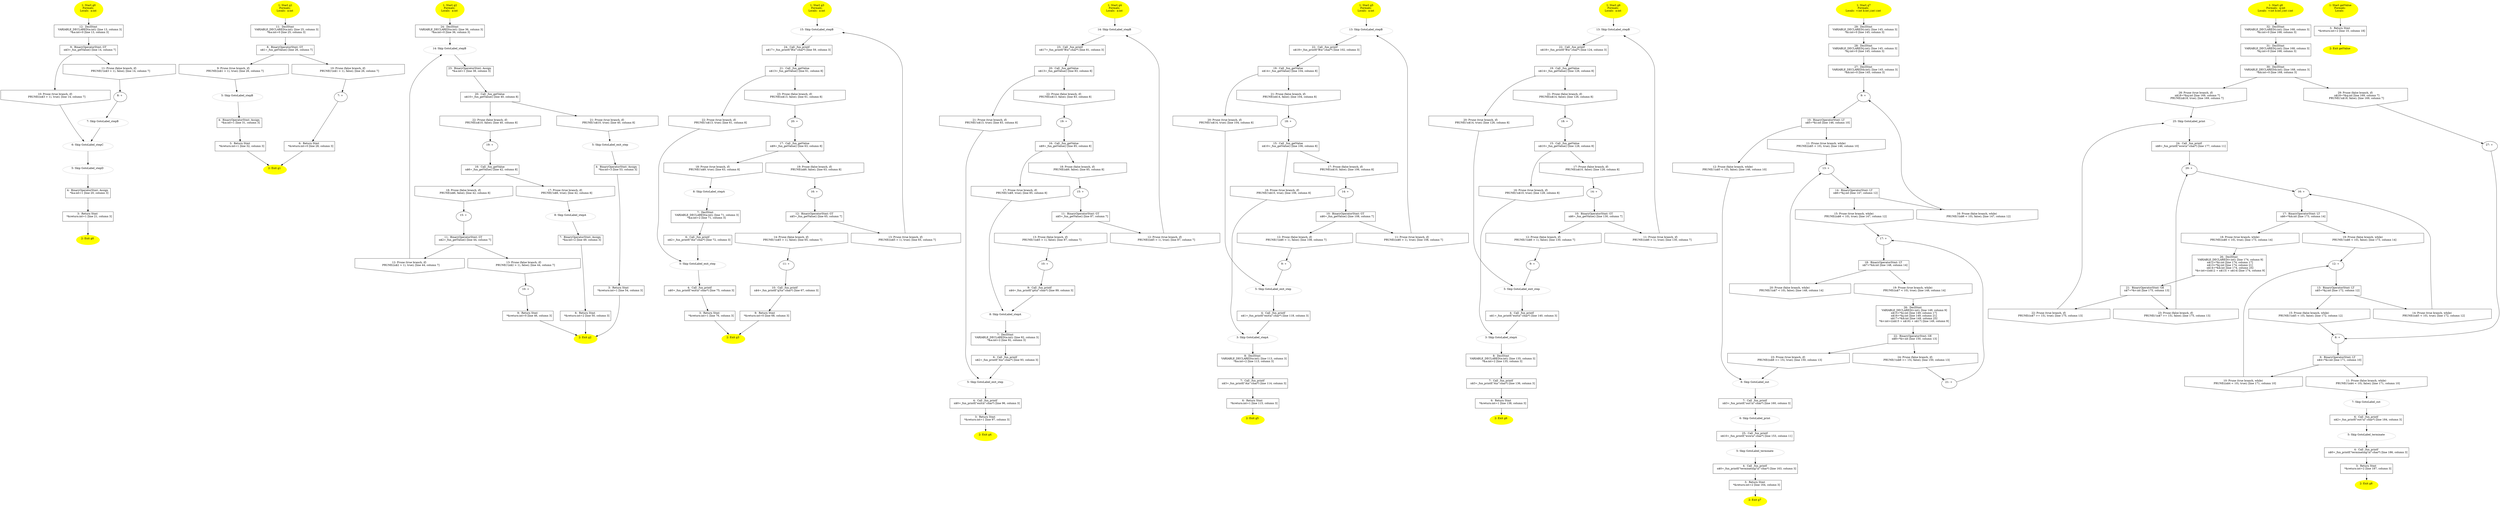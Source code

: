 /* @generated */
digraph cfg {
"g0.8ac829e3bb8338d7_1" [label="1: Start g0\nFormals: \nLocals:  a:int \n  " color=yellow style=filled]
	

	 "g0.8ac829e3bb8338d7_1" -> "g0.8ac829e3bb8338d7_12" ;
"g0.8ac829e3bb8338d7_2" [label="2: Exit g0 \n  " color=yellow style=filled]
	

"g0.8ac829e3bb8338d7_3" [label="3:  Return Stmt \n   *&return:int=1 [line 21, column 3]\n " shape="box"]
	

	 "g0.8ac829e3bb8338d7_3" -> "g0.8ac829e3bb8338d7_2" ;
"g0.8ac829e3bb8338d7_4" [label="4:  BinaryOperatorStmt: Assign \n   *&a:int=1 [line 20, column 3]\n " shape="box"]
	

	 "g0.8ac829e3bb8338d7_4" -> "g0.8ac829e3bb8338d7_3" ;
"g0.8ac829e3bb8338d7_5" [label="5: Skip GotoLabel_stepD \n  " color="gray"]
	

	 "g0.8ac829e3bb8338d7_5" -> "g0.8ac829e3bb8338d7_4" ;
"g0.8ac829e3bb8338d7_6" [label="6: Skip GotoLabel_stepC \n  " color="gray"]
	

	 "g0.8ac829e3bb8338d7_6" -> "g0.8ac829e3bb8338d7_5" ;
"g0.8ac829e3bb8338d7_7" [label="7: Skip GotoLabel_stepB \n  " color="gray"]
	

	 "g0.8ac829e3bb8338d7_7" -> "g0.8ac829e3bb8338d7_6" ;
"g0.8ac829e3bb8338d7_8" [label="8: + \n  " ]
	

	 "g0.8ac829e3bb8338d7_8" -> "g0.8ac829e3bb8338d7_7" ;
"g0.8ac829e3bb8338d7_9" [label="9:  BinaryOperatorStmt: GT \n   n$3=_fun_getValue() [line 14, column 7]\n " shape="box"]
	

	 "g0.8ac829e3bb8338d7_9" -> "g0.8ac829e3bb8338d7_10" ;
	 "g0.8ac829e3bb8338d7_9" -> "g0.8ac829e3bb8338d7_11" ;
"g0.8ac829e3bb8338d7_10" [label="10: Prune (true branch, if) \n   PRUNE((n$3 > 1), true); [line 14, column 7]\n " shape="invhouse"]
	

	 "g0.8ac829e3bb8338d7_10" -> "g0.8ac829e3bb8338d7_6" ;
"g0.8ac829e3bb8338d7_11" [label="11: Prune (false branch, if) \n   PRUNE(!(n$3 > 1), false); [line 14, column 7]\n " shape="invhouse"]
	

	 "g0.8ac829e3bb8338d7_11" -> "g0.8ac829e3bb8338d7_8" ;
"g0.8ac829e3bb8338d7_12" [label="12:  DeclStmt \n   VARIABLE_DECLARED(a:int); [line 13, column 3]\n  *&a:int=0 [line 13, column 3]\n " shape="box"]
	

	 "g0.8ac829e3bb8338d7_12" -> "g0.8ac829e3bb8338d7_9" ;
"g1.0120a4f9196a5f9e_1" [label="1: Start g1\nFormals: \nLocals:  a:int \n  " color=yellow style=filled]
	

	 "g1.0120a4f9196a5f9e_1" -> "g1.0120a4f9196a5f9e_11" ;
"g1.0120a4f9196a5f9e_2" [label="2: Exit g1 \n  " color=yellow style=filled]
	

"g1.0120a4f9196a5f9e_3" [label="3:  Return Stmt \n   *&return:int=1 [line 32, column 3]\n " shape="box"]
	

	 "g1.0120a4f9196a5f9e_3" -> "g1.0120a4f9196a5f9e_2" ;
"g1.0120a4f9196a5f9e_4" [label="4:  BinaryOperatorStmt: Assign \n   *&a:int=1 [line 31, column 3]\n " shape="box"]
	

	 "g1.0120a4f9196a5f9e_4" -> "g1.0120a4f9196a5f9e_3" ;
"g1.0120a4f9196a5f9e_5" [label="5: Skip GotoLabel_stepB \n  " color="gray"]
	

	 "g1.0120a4f9196a5f9e_5" -> "g1.0120a4f9196a5f9e_4" ;
"g1.0120a4f9196a5f9e_6" [label="6:  Return Stmt \n   *&return:int=0 [line 28, column 3]\n " shape="box"]
	

	 "g1.0120a4f9196a5f9e_6" -> "g1.0120a4f9196a5f9e_2" ;
"g1.0120a4f9196a5f9e_7" [label="7: + \n  " ]
	

	 "g1.0120a4f9196a5f9e_7" -> "g1.0120a4f9196a5f9e_6" ;
"g1.0120a4f9196a5f9e_8" [label="8:  BinaryOperatorStmt: GT \n   n$1=_fun_getValue() [line 26, column 7]\n " shape="box"]
	

	 "g1.0120a4f9196a5f9e_8" -> "g1.0120a4f9196a5f9e_9" ;
	 "g1.0120a4f9196a5f9e_8" -> "g1.0120a4f9196a5f9e_10" ;
"g1.0120a4f9196a5f9e_9" [label="9: Prune (true branch, if) \n   PRUNE((n$1 > 1), true); [line 26, column 7]\n " shape="invhouse"]
	

	 "g1.0120a4f9196a5f9e_9" -> "g1.0120a4f9196a5f9e_5" ;
"g1.0120a4f9196a5f9e_10" [label="10: Prune (false branch, if) \n   PRUNE(!(n$1 > 1), false); [line 26, column 7]\n " shape="invhouse"]
	

	 "g1.0120a4f9196a5f9e_10" -> "g1.0120a4f9196a5f9e_7" ;
"g1.0120a4f9196a5f9e_11" [label="11:  DeclStmt \n   VARIABLE_DECLARED(a:int); [line 25, column 3]\n  *&a:int=0 [line 25, column 3]\n " shape="box"]
	

	 "g1.0120a4f9196a5f9e_11" -> "g1.0120a4f9196a5f9e_8" ;
"g2.e1c80488853d86ab_1" [label="1: Start g2\nFormals: \nLocals:  a:int \n  " color=yellow style=filled]
	

	 "g2.e1c80488853d86ab_1" -> "g2.e1c80488853d86ab_24" ;
"g2.e1c80488853d86ab_2" [label="2: Exit g2 \n  " color=yellow style=filled]
	

"g2.e1c80488853d86ab_3" [label="3:  Return Stmt \n   *&return:int=1 [line 54, column 3]\n " shape="box"]
	

	 "g2.e1c80488853d86ab_3" -> "g2.e1c80488853d86ab_2" ;
"g2.e1c80488853d86ab_4" [label="4:  BinaryOperatorStmt: Assign \n   *&a:int=3 [line 53, column 3]\n " shape="box"]
	

	 "g2.e1c80488853d86ab_4" -> "g2.e1c80488853d86ab_3" ;
"g2.e1c80488853d86ab_5" [label="5: Skip GotoLabel_exit_step \n  " color="gray"]
	

	 "g2.e1c80488853d86ab_5" -> "g2.e1c80488853d86ab_4" ;
"g2.e1c80488853d86ab_6" [label="6:  Return Stmt \n   *&return:int=2 [line 50, column 3]\n " shape="box"]
	

	 "g2.e1c80488853d86ab_6" -> "g2.e1c80488853d86ab_2" ;
"g2.e1c80488853d86ab_7" [label="7:  BinaryOperatorStmt: Assign \n   *&a:int=2 [line 49, column 3]\n " shape="box"]
	

	 "g2.e1c80488853d86ab_7" -> "g2.e1c80488853d86ab_6" ;
"g2.e1c80488853d86ab_8" [label="8: Skip GotoLabel_stepA \n  " color="gray"]
	

	 "g2.e1c80488853d86ab_8" -> "g2.e1c80488853d86ab_7" ;
"g2.e1c80488853d86ab_9" [label="9:  Return Stmt \n   *&return:int=0 [line 46, column 3]\n " shape="box"]
	

	 "g2.e1c80488853d86ab_9" -> "g2.e1c80488853d86ab_2" ;
"g2.e1c80488853d86ab_10" [label="10: + \n  " ]
	

	 "g2.e1c80488853d86ab_10" -> "g2.e1c80488853d86ab_9" ;
"g2.e1c80488853d86ab_11" [label="11:  BinaryOperatorStmt: GT \n   n$2=_fun_getValue() [line 44, column 7]\n " shape="box"]
	

	 "g2.e1c80488853d86ab_11" -> "g2.e1c80488853d86ab_12" ;
	 "g2.e1c80488853d86ab_11" -> "g2.e1c80488853d86ab_13" ;
"g2.e1c80488853d86ab_12" [label="12: Prune (true branch, if) \n   PRUNE((n$2 > 1), true); [line 44, column 7]\n " shape="invhouse"]
	

	 "g2.e1c80488853d86ab_12" -> "g2.e1c80488853d86ab_14" ;
"g2.e1c80488853d86ab_13" [label="13: Prune (false branch, if) \n   PRUNE(!(n$2 > 1), false); [line 44, column 7]\n " shape="invhouse"]
	

	 "g2.e1c80488853d86ab_13" -> "g2.e1c80488853d86ab_10" ;
"g2.e1c80488853d86ab_14" [label="14: Skip GotoLabel_stepB \n  " color="gray"]
	

	 "g2.e1c80488853d86ab_14" -> "g2.e1c80488853d86ab_23" ;
"g2.e1c80488853d86ab_15" [label="15: + \n  " ]
	

	 "g2.e1c80488853d86ab_15" -> "g2.e1c80488853d86ab_11" ;
"g2.e1c80488853d86ab_16" [label="16:  Call _fun_getValue \n   n$6=_fun_getValue() [line 42, column 8]\n " shape="box"]
	

	 "g2.e1c80488853d86ab_16" -> "g2.e1c80488853d86ab_17" ;
	 "g2.e1c80488853d86ab_16" -> "g2.e1c80488853d86ab_18" ;
"g2.e1c80488853d86ab_17" [label="17: Prune (true branch, if) \n   PRUNE(!n$6, true); [line 42, column 8]\n " shape="invhouse"]
	

	 "g2.e1c80488853d86ab_17" -> "g2.e1c80488853d86ab_8" ;
"g2.e1c80488853d86ab_18" [label="18: Prune (false branch, if) \n   PRUNE(n$6, false); [line 42, column 8]\n " shape="invhouse"]
	

	 "g2.e1c80488853d86ab_18" -> "g2.e1c80488853d86ab_15" ;
"g2.e1c80488853d86ab_19" [label="19: + \n  " ]
	

	 "g2.e1c80488853d86ab_19" -> "g2.e1c80488853d86ab_16" ;
"g2.e1c80488853d86ab_20" [label="20:  Call _fun_getValue \n   n$10=_fun_getValue() [line 40, column 8]\n " shape="box"]
	

	 "g2.e1c80488853d86ab_20" -> "g2.e1c80488853d86ab_21" ;
	 "g2.e1c80488853d86ab_20" -> "g2.e1c80488853d86ab_22" ;
"g2.e1c80488853d86ab_21" [label="21: Prune (true branch, if) \n   PRUNE(!n$10, true); [line 40, column 8]\n " shape="invhouse"]
	

	 "g2.e1c80488853d86ab_21" -> "g2.e1c80488853d86ab_5" ;
"g2.e1c80488853d86ab_22" [label="22: Prune (false branch, if) \n   PRUNE(n$10, false); [line 40, column 8]\n " shape="invhouse"]
	

	 "g2.e1c80488853d86ab_22" -> "g2.e1c80488853d86ab_19" ;
"g2.e1c80488853d86ab_23" [label="23:  BinaryOperatorStmt: Assign \n   *&a:int=1 [line 38, column 3]\n " shape="box"]
	

	 "g2.e1c80488853d86ab_23" -> "g2.e1c80488853d86ab_20" ;
"g2.e1c80488853d86ab_24" [label="24:  DeclStmt \n   VARIABLE_DECLARED(a:int); [line 36, column 3]\n  *&a:int=0 [line 36, column 3]\n " shape="box"]
	

	 "g2.e1c80488853d86ab_24" -> "g2.e1c80488853d86ab_14" ;
"g3.8a9fd7dfda802921_1" [label="1: Start g3\nFormals: \nLocals:  a:int \n  " color=yellow style=filled]
	

	 "g3.8a9fd7dfda802921_1" -> "g3.8a9fd7dfda802921_15" ;
"g3.8a9fd7dfda802921_2" [label="2: Exit g3 \n  " color=yellow style=filled]
	

"g3.8a9fd7dfda802921_3" [label="3:  Return Stmt \n   *&return:int=1 [line 76, column 3]\n " shape="box"]
	

	 "g3.8a9fd7dfda802921_3" -> "g3.8a9fd7dfda802921_2" ;
"g3.8a9fd7dfda802921_4" [label="4:  Call _fun_printf \n   n$0=_fun_printf(\"exit\\n\":char*) [line 75, column 3]\n " shape="box"]
	

	 "g3.8a9fd7dfda802921_4" -> "g3.8a9fd7dfda802921_3" ;
"g3.8a9fd7dfda802921_5" [label="5: Skip GotoLabel_exit_step \n  " color="gray"]
	

	 "g3.8a9fd7dfda802921_5" -> "g3.8a9fd7dfda802921_4" ;
"g3.8a9fd7dfda802921_6" [label="6:  Call _fun_printf \n   n$2=_fun_printf(\"A\\n\":char*) [line 72, column 3]\n " shape="box"]
	

	 "g3.8a9fd7dfda802921_6" -> "g3.8a9fd7dfda802921_5" ;
"g3.8a9fd7dfda802921_7" [label="7:  DeclStmt \n   VARIABLE_DECLARED(a:int); [line 71, column 3]\n  *&a:int=2 [line 71, column 3]\n " shape="box"]
	

	 "g3.8a9fd7dfda802921_7" -> "g3.8a9fd7dfda802921_6" ;
"g3.8a9fd7dfda802921_8" [label="8: Skip GotoLabel_stepA \n  " color="gray"]
	

	 "g3.8a9fd7dfda802921_8" -> "g3.8a9fd7dfda802921_7" ;
"g3.8a9fd7dfda802921_9" [label="9:  Return Stmt \n   *&return:int=0 [line 68, column 3]\n " shape="box"]
	

	 "g3.8a9fd7dfda802921_9" -> "g3.8a9fd7dfda802921_2" ;
"g3.8a9fd7dfda802921_10" [label="10:  Call _fun_printf \n   n$4=_fun_printf(\"g3\\n\":char*) [line 67, column 3]\n " shape="box"]
	

	 "g3.8a9fd7dfda802921_10" -> "g3.8a9fd7dfda802921_9" ;
"g3.8a9fd7dfda802921_11" [label="11: + \n  " ]
	

	 "g3.8a9fd7dfda802921_11" -> "g3.8a9fd7dfda802921_10" ;
"g3.8a9fd7dfda802921_12" [label="12:  BinaryOperatorStmt: GT \n   n$5=_fun_getValue() [line 65, column 7]\n " shape="box"]
	

	 "g3.8a9fd7dfda802921_12" -> "g3.8a9fd7dfda802921_13" ;
	 "g3.8a9fd7dfda802921_12" -> "g3.8a9fd7dfda802921_14" ;
"g3.8a9fd7dfda802921_13" [label="13: Prune (true branch, if) \n   PRUNE((n$5 > 1), true); [line 65, column 7]\n " shape="invhouse"]
	

	 "g3.8a9fd7dfda802921_13" -> "g3.8a9fd7dfda802921_15" ;
"g3.8a9fd7dfda802921_14" [label="14: Prune (false branch, if) \n   PRUNE(!(n$5 > 1), false); [line 65, column 7]\n " shape="invhouse"]
	

	 "g3.8a9fd7dfda802921_14" -> "g3.8a9fd7dfda802921_11" ;
"g3.8a9fd7dfda802921_15" [label="15: Skip GotoLabel_stepB \n  " color="gray"]
	

	 "g3.8a9fd7dfda802921_15" -> "g3.8a9fd7dfda802921_24" ;
"g3.8a9fd7dfda802921_16" [label="16: + \n  " ]
	

	 "g3.8a9fd7dfda802921_16" -> "g3.8a9fd7dfda802921_12" ;
"g3.8a9fd7dfda802921_17" [label="17:  Call _fun_getValue \n   n$9=_fun_getValue() [line 63, column 8]\n " shape="box"]
	

	 "g3.8a9fd7dfda802921_17" -> "g3.8a9fd7dfda802921_18" ;
	 "g3.8a9fd7dfda802921_17" -> "g3.8a9fd7dfda802921_19" ;
"g3.8a9fd7dfda802921_18" [label="18: Prune (true branch, if) \n   PRUNE(!n$9, true); [line 63, column 8]\n " shape="invhouse"]
	

	 "g3.8a9fd7dfda802921_18" -> "g3.8a9fd7dfda802921_8" ;
"g3.8a9fd7dfda802921_19" [label="19: Prune (false branch, if) \n   PRUNE(n$9, false); [line 63, column 8]\n " shape="invhouse"]
	

	 "g3.8a9fd7dfda802921_19" -> "g3.8a9fd7dfda802921_16" ;
"g3.8a9fd7dfda802921_20" [label="20: + \n  " ]
	

	 "g3.8a9fd7dfda802921_20" -> "g3.8a9fd7dfda802921_17" ;
"g3.8a9fd7dfda802921_21" [label="21:  Call _fun_getValue \n   n$13=_fun_getValue() [line 61, column 8]\n " shape="box"]
	

	 "g3.8a9fd7dfda802921_21" -> "g3.8a9fd7dfda802921_22" ;
	 "g3.8a9fd7dfda802921_21" -> "g3.8a9fd7dfda802921_23" ;
"g3.8a9fd7dfda802921_22" [label="22: Prune (true branch, if) \n   PRUNE(!n$13, true); [line 61, column 8]\n " shape="invhouse"]
	

	 "g3.8a9fd7dfda802921_22" -> "g3.8a9fd7dfda802921_5" ;
"g3.8a9fd7dfda802921_23" [label="23: Prune (false branch, if) \n   PRUNE(n$13, false); [line 61, column 8]\n " shape="invhouse"]
	

	 "g3.8a9fd7dfda802921_23" -> "g3.8a9fd7dfda802921_20" ;
"g3.8a9fd7dfda802921_24" [label="24:  Call _fun_printf \n   n$17=_fun_printf(\"B\\n\":char*) [line 59, column 3]\n " shape="box"]
	

	 "g3.8a9fd7dfda802921_24" -> "g3.8a9fd7dfda802921_21" ;
"g4.b0b5c8f28ad7834e_1" [label="1: Start g4\nFormals: \nLocals:  a:int \n  " color=yellow style=filled]
	

	 "g4.b0b5c8f28ad7834e_1" -> "g4.b0b5c8f28ad7834e_14" ;
"g4.b0b5c8f28ad7834e_2" [label="2: Exit g4 \n  " color=yellow style=filled]
	

"g4.b0b5c8f28ad7834e_3" [label="3:  Return Stmt \n   *&return:int=1 [line 97, column 3]\n " shape="box"]
	

	 "g4.b0b5c8f28ad7834e_3" -> "g4.b0b5c8f28ad7834e_2" ;
"g4.b0b5c8f28ad7834e_4" [label="4:  Call _fun_printf \n   n$0=_fun_printf(\"exit\\n\":char*) [line 96, column 3]\n " shape="box"]
	

	 "g4.b0b5c8f28ad7834e_4" -> "g4.b0b5c8f28ad7834e_3" ;
"g4.b0b5c8f28ad7834e_5" [label="5: Skip GotoLabel_exit_step \n  " color="gray"]
	

	 "g4.b0b5c8f28ad7834e_5" -> "g4.b0b5c8f28ad7834e_4" ;
"g4.b0b5c8f28ad7834e_6" [label="6:  Call _fun_printf \n   n$2=_fun_printf(\"A\\n\":char*) [line 93, column 3]\n " shape="box"]
	

	 "g4.b0b5c8f28ad7834e_6" -> "g4.b0b5c8f28ad7834e_5" ;
"g4.b0b5c8f28ad7834e_7" [label="7:  DeclStmt \n   VARIABLE_DECLARED(a:int); [line 92, column 3]\n  *&a:int=2 [line 92, column 3]\n " shape="box"]
	

	 "g4.b0b5c8f28ad7834e_7" -> "g4.b0b5c8f28ad7834e_6" ;
"g4.b0b5c8f28ad7834e_8" [label="8: Skip GotoLabel_stepA \n  " color="gray"]
	

	 "g4.b0b5c8f28ad7834e_8" -> "g4.b0b5c8f28ad7834e_7" ;
"g4.b0b5c8f28ad7834e_9" [label="9:  Call _fun_printf \n   n$4=_fun_printf(\"g4\\n\":char*) [line 89, column 3]\n " shape="box"]
	

	 "g4.b0b5c8f28ad7834e_9" -> "g4.b0b5c8f28ad7834e_8" ;
"g4.b0b5c8f28ad7834e_10" [label="10: + \n  " ]
	

	 "g4.b0b5c8f28ad7834e_10" -> "g4.b0b5c8f28ad7834e_9" ;
"g4.b0b5c8f28ad7834e_11" [label="11:  BinaryOperatorStmt: GT \n   n$5=_fun_getValue() [line 87, column 7]\n " shape="box"]
	

	 "g4.b0b5c8f28ad7834e_11" -> "g4.b0b5c8f28ad7834e_12" ;
	 "g4.b0b5c8f28ad7834e_11" -> "g4.b0b5c8f28ad7834e_13" ;
"g4.b0b5c8f28ad7834e_12" [label="12: Prune (true branch, if) \n   PRUNE((n$5 > 1), true); [line 87, column 7]\n " shape="invhouse"]
	

	 "g4.b0b5c8f28ad7834e_12" -> "g4.b0b5c8f28ad7834e_14" ;
"g4.b0b5c8f28ad7834e_13" [label="13: Prune (false branch, if) \n   PRUNE(!(n$5 > 1), false); [line 87, column 7]\n " shape="invhouse"]
	

	 "g4.b0b5c8f28ad7834e_13" -> "g4.b0b5c8f28ad7834e_10" ;
"g4.b0b5c8f28ad7834e_14" [label="14: Skip GotoLabel_stepB \n  " color="gray"]
	

	 "g4.b0b5c8f28ad7834e_14" -> "g4.b0b5c8f28ad7834e_23" ;
"g4.b0b5c8f28ad7834e_15" [label="15: + \n  " ]
	

	 "g4.b0b5c8f28ad7834e_15" -> "g4.b0b5c8f28ad7834e_11" ;
"g4.b0b5c8f28ad7834e_16" [label="16:  Call _fun_getValue \n   n$9=_fun_getValue() [line 85, column 8]\n " shape="box"]
	

	 "g4.b0b5c8f28ad7834e_16" -> "g4.b0b5c8f28ad7834e_17" ;
	 "g4.b0b5c8f28ad7834e_16" -> "g4.b0b5c8f28ad7834e_18" ;
"g4.b0b5c8f28ad7834e_17" [label="17: Prune (true branch, if) \n   PRUNE(!n$9, true); [line 85, column 8]\n " shape="invhouse"]
	

	 "g4.b0b5c8f28ad7834e_17" -> "g4.b0b5c8f28ad7834e_8" ;
"g4.b0b5c8f28ad7834e_18" [label="18: Prune (false branch, if) \n   PRUNE(n$9, false); [line 85, column 8]\n " shape="invhouse"]
	

	 "g4.b0b5c8f28ad7834e_18" -> "g4.b0b5c8f28ad7834e_15" ;
"g4.b0b5c8f28ad7834e_19" [label="19: + \n  " ]
	

	 "g4.b0b5c8f28ad7834e_19" -> "g4.b0b5c8f28ad7834e_16" ;
"g4.b0b5c8f28ad7834e_20" [label="20:  Call _fun_getValue \n   n$13=_fun_getValue() [line 83, column 8]\n " shape="box"]
	

	 "g4.b0b5c8f28ad7834e_20" -> "g4.b0b5c8f28ad7834e_21" ;
	 "g4.b0b5c8f28ad7834e_20" -> "g4.b0b5c8f28ad7834e_22" ;
"g4.b0b5c8f28ad7834e_21" [label="21: Prune (true branch, if) \n   PRUNE(!n$13, true); [line 83, column 8]\n " shape="invhouse"]
	

	 "g4.b0b5c8f28ad7834e_21" -> "g4.b0b5c8f28ad7834e_5" ;
"g4.b0b5c8f28ad7834e_22" [label="22: Prune (false branch, if) \n   PRUNE(n$13, false); [line 83, column 8]\n " shape="invhouse"]
	

	 "g4.b0b5c8f28ad7834e_22" -> "g4.b0b5c8f28ad7834e_19" ;
"g4.b0b5c8f28ad7834e_23" [label="23:  Call _fun_printf \n   n$17=_fun_printf(\"B\\n\":char*) [line 81, column 3]\n " shape="box"]
	

	 "g4.b0b5c8f28ad7834e_23" -> "g4.b0b5c8f28ad7834e_20" ;
"g5.37c965a8d6d7bec2_1" [label="1: Start g5\nFormals: \nLocals:  a:int \n  " color=yellow style=filled]
	

	 "g5.37c965a8d6d7bec2_1" -> "g5.37c965a8d6d7bec2_13" ;
"g5.37c965a8d6d7bec2_2" [label="2: Exit g5 \n  " color=yellow style=filled]
	

"g5.37c965a8d6d7bec2_3" [label="3: Skip GotoLabel_stepA \n  " color="gray"]
	

	 "g5.37c965a8d6d7bec2_3" -> "g5.37c965a8d6d7bec2_8" ;
"g5.37c965a8d6d7bec2_4" [label="4:  Call _fun_printf \n   n$1=_fun_printf(\"exit\\n\":char*) [line 118, column 3]\n " shape="box"]
	

	 "g5.37c965a8d6d7bec2_4" -> "g5.37c965a8d6d7bec2_3" ;
"g5.37c965a8d6d7bec2_5" [label="5: Skip GotoLabel_exit_step \n  " color="gray"]
	

	 "g5.37c965a8d6d7bec2_5" -> "g5.37c965a8d6d7bec2_4" ;
"g5.37c965a8d6d7bec2_6" [label="6:  Return Stmt \n   *&return:int=1 [line 115, column 3]\n " shape="box"]
	

	 "g5.37c965a8d6d7bec2_6" -> "g5.37c965a8d6d7bec2_2" ;
"g5.37c965a8d6d7bec2_7" [label="7:  Call _fun_printf \n   n$3=_fun_printf(\"A\\n\":char*) [line 114, column 3]\n " shape="box"]
	

	 "g5.37c965a8d6d7bec2_7" -> "g5.37c965a8d6d7bec2_6" ;
"g5.37c965a8d6d7bec2_8" [label="8:  DeclStmt \n   VARIABLE_DECLARED(a:int); [line 113, column 3]\n  *&a:int=2 [line 113, column 3]\n " shape="box"]
	

	 "g5.37c965a8d6d7bec2_8" -> "g5.37c965a8d6d7bec2_7" ;
"g5.37c965a8d6d7bec2_9" [label="9: + \n  " ]
	

	 "g5.37c965a8d6d7bec2_9" -> "g5.37c965a8d6d7bec2_5" ;
"g5.37c965a8d6d7bec2_10" [label="10:  BinaryOperatorStmt: GT \n   n$6=_fun_getValue() [line 108, column 7]\n " shape="box"]
	

	 "g5.37c965a8d6d7bec2_10" -> "g5.37c965a8d6d7bec2_11" ;
	 "g5.37c965a8d6d7bec2_10" -> "g5.37c965a8d6d7bec2_12" ;
"g5.37c965a8d6d7bec2_11" [label="11: Prune (true branch, if) \n   PRUNE((n$6 > 1), true); [line 108, column 7]\n " shape="invhouse"]
	

	 "g5.37c965a8d6d7bec2_11" -> "g5.37c965a8d6d7bec2_13" ;
"g5.37c965a8d6d7bec2_12" [label="12: Prune (false branch, if) \n   PRUNE(!(n$6 > 1), false); [line 108, column 7]\n " shape="invhouse"]
	

	 "g5.37c965a8d6d7bec2_12" -> "g5.37c965a8d6d7bec2_9" ;
"g5.37c965a8d6d7bec2_13" [label="13: Skip GotoLabel_stepB \n  " color="gray"]
	

	 "g5.37c965a8d6d7bec2_13" -> "g5.37c965a8d6d7bec2_22" ;
"g5.37c965a8d6d7bec2_14" [label="14: + \n  " ]
	

	 "g5.37c965a8d6d7bec2_14" -> "g5.37c965a8d6d7bec2_10" ;
"g5.37c965a8d6d7bec2_15" [label="15:  Call _fun_getValue \n   n$10=_fun_getValue() [line 106, column 8]\n " shape="box"]
	

	 "g5.37c965a8d6d7bec2_15" -> "g5.37c965a8d6d7bec2_16" ;
	 "g5.37c965a8d6d7bec2_15" -> "g5.37c965a8d6d7bec2_17" ;
"g5.37c965a8d6d7bec2_16" [label="16: Prune (true branch, if) \n   PRUNE(!n$10, true); [line 106, column 8]\n " shape="invhouse"]
	

	 "g5.37c965a8d6d7bec2_16" -> "g5.37c965a8d6d7bec2_3" ;
"g5.37c965a8d6d7bec2_17" [label="17: Prune (false branch, if) \n   PRUNE(n$10, false); [line 106, column 8]\n " shape="invhouse"]
	

	 "g5.37c965a8d6d7bec2_17" -> "g5.37c965a8d6d7bec2_14" ;
"g5.37c965a8d6d7bec2_18" [label="18: + \n  " ]
	

	 "g5.37c965a8d6d7bec2_18" -> "g5.37c965a8d6d7bec2_15" ;
"g5.37c965a8d6d7bec2_19" [label="19:  Call _fun_getValue \n   n$14=_fun_getValue() [line 104, column 8]\n " shape="box"]
	

	 "g5.37c965a8d6d7bec2_19" -> "g5.37c965a8d6d7bec2_20" ;
	 "g5.37c965a8d6d7bec2_19" -> "g5.37c965a8d6d7bec2_21" ;
"g5.37c965a8d6d7bec2_20" [label="20: Prune (true branch, if) \n   PRUNE(!n$14, true); [line 104, column 8]\n " shape="invhouse"]
	

	 "g5.37c965a8d6d7bec2_20" -> "g5.37c965a8d6d7bec2_5" ;
"g5.37c965a8d6d7bec2_21" [label="21: Prune (false branch, if) \n   PRUNE(n$14, false); [line 104, column 8]\n " shape="invhouse"]
	

	 "g5.37c965a8d6d7bec2_21" -> "g5.37c965a8d6d7bec2_18" ;
"g5.37c965a8d6d7bec2_22" [label="22:  Call _fun_printf \n   n$18=_fun_printf(\"B\\n\":char*) [line 102, column 3]\n " shape="box"]
	

	 "g5.37c965a8d6d7bec2_22" -> "g5.37c965a8d6d7bec2_19" ;
"g6.4a4314ef967aad20_1" [label="1: Start g6\nFormals: \nLocals:  a:int \n  " color=yellow style=filled]
	

	 "g6.4a4314ef967aad20_1" -> "g6.4a4314ef967aad20_13" ;
"g6.4a4314ef967aad20_2" [label="2: Exit g6 \n  " color=yellow style=filled]
	

"g6.4a4314ef967aad20_3" [label="3: Skip GotoLabel_stepA \n  " color="gray"]
	

	 "g6.4a4314ef967aad20_3" -> "g6.4a4314ef967aad20_8" ;
"g6.4a4314ef967aad20_4" [label="4:  Call _fun_printf \n   n$1=_fun_printf(\"exit\\n\":char*) [line 140, column 3]\n " shape="box"]
	

	 "g6.4a4314ef967aad20_4" -> "g6.4a4314ef967aad20_3" ;
"g6.4a4314ef967aad20_5" [label="5: Skip GotoLabel_exit_step \n  " color="gray"]
	

	 "g6.4a4314ef967aad20_5" -> "g6.4a4314ef967aad20_4" ;
"g6.4a4314ef967aad20_6" [label="6:  Return Stmt \n   *&return:int=1 [line 138, column 3]\n " shape="box"]
	

	 "g6.4a4314ef967aad20_6" -> "g6.4a4314ef967aad20_2" ;
"g6.4a4314ef967aad20_7" [label="7:  Call _fun_printf \n   n$3=_fun_printf(\"A\\n\":char*) [line 136, column 3]\n " shape="box"]
	

	 "g6.4a4314ef967aad20_7" -> "g6.4a4314ef967aad20_6" ;
"g6.4a4314ef967aad20_8" [label="8:  DeclStmt \n   VARIABLE_DECLARED(a:int); [line 135, column 3]\n  *&a:int=2 [line 135, column 3]\n " shape="box"]
	

	 "g6.4a4314ef967aad20_8" -> "g6.4a4314ef967aad20_7" ;
"g6.4a4314ef967aad20_9" [label="9: + \n  " ]
	

	 "g6.4a4314ef967aad20_9" -> "g6.4a4314ef967aad20_5" ;
"g6.4a4314ef967aad20_10" [label="10:  BinaryOperatorStmt: GT \n   n$6=_fun_getValue() [line 130, column 7]\n " shape="box"]
	

	 "g6.4a4314ef967aad20_10" -> "g6.4a4314ef967aad20_11" ;
	 "g6.4a4314ef967aad20_10" -> "g6.4a4314ef967aad20_12" ;
"g6.4a4314ef967aad20_11" [label="11: Prune (true branch, if) \n   PRUNE((n$6 > 1), true); [line 130, column 7]\n " shape="invhouse"]
	

	 "g6.4a4314ef967aad20_11" -> "g6.4a4314ef967aad20_13" ;
"g6.4a4314ef967aad20_12" [label="12: Prune (false branch, if) \n   PRUNE(!(n$6 > 1), false); [line 130, column 7]\n " shape="invhouse"]
	

	 "g6.4a4314ef967aad20_12" -> "g6.4a4314ef967aad20_9" ;
"g6.4a4314ef967aad20_13" [label="13: Skip GotoLabel_stepB \n  " color="gray"]
	

	 "g6.4a4314ef967aad20_13" -> "g6.4a4314ef967aad20_22" ;
"g6.4a4314ef967aad20_14" [label="14: + \n  " ]
	

	 "g6.4a4314ef967aad20_14" -> "g6.4a4314ef967aad20_10" ;
"g6.4a4314ef967aad20_15" [label="15:  Call _fun_getValue \n   n$10=_fun_getValue() [line 128, column 8]\n " shape="box"]
	

	 "g6.4a4314ef967aad20_15" -> "g6.4a4314ef967aad20_16" ;
	 "g6.4a4314ef967aad20_15" -> "g6.4a4314ef967aad20_17" ;
"g6.4a4314ef967aad20_16" [label="16: Prune (true branch, if) \n   PRUNE(!n$10, true); [line 128, column 8]\n " shape="invhouse"]
	

	 "g6.4a4314ef967aad20_16" -> "g6.4a4314ef967aad20_3" ;
"g6.4a4314ef967aad20_17" [label="17: Prune (false branch, if) \n   PRUNE(n$10, false); [line 128, column 8]\n " shape="invhouse"]
	

	 "g6.4a4314ef967aad20_17" -> "g6.4a4314ef967aad20_14" ;
"g6.4a4314ef967aad20_18" [label="18: + \n  " ]
	

	 "g6.4a4314ef967aad20_18" -> "g6.4a4314ef967aad20_15" ;
"g6.4a4314ef967aad20_19" [label="19:  Call _fun_getValue \n   n$14=_fun_getValue() [line 126, column 8]\n " shape="box"]
	

	 "g6.4a4314ef967aad20_19" -> "g6.4a4314ef967aad20_20" ;
	 "g6.4a4314ef967aad20_19" -> "g6.4a4314ef967aad20_21" ;
"g6.4a4314ef967aad20_20" [label="20: Prune (true branch, if) \n   PRUNE(!n$14, true); [line 126, column 8]\n " shape="invhouse"]
	

	 "g6.4a4314ef967aad20_20" -> "g6.4a4314ef967aad20_5" ;
"g6.4a4314ef967aad20_21" [label="21: Prune (false branch, if) \n   PRUNE(n$14, false); [line 126, column 8]\n " shape="invhouse"]
	

	 "g6.4a4314ef967aad20_21" -> "g6.4a4314ef967aad20_18" ;
"g6.4a4314ef967aad20_22" [label="22:  Call _fun_printf \n   n$18=_fun_printf(\"B\\n\":char*) [line 124, column 3]\n " shape="box"]
	

	 "g6.4a4314ef967aad20_22" -> "g6.4a4314ef967aad20_19" ;
"g7.727bb92f57c3951d_1" [label="1: Start g7\nFormals: \nLocals:  v:int k:int j:int i:int \n  " color=yellow style=filled]
	

	 "g7.727bb92f57c3951d_1" -> "g7.727bb92f57c3951d_29" ;
"g7.727bb92f57c3951d_2" [label="2: Exit g7 \n  " color=yellow style=filled]
	

"g7.727bb92f57c3951d_3" [label="3:  Return Stmt \n   *&return:int=2 [line 164, column 3]\n " shape="box"]
	

	 "g7.727bb92f57c3951d_3" -> "g7.727bb92f57c3951d_2" ;
"g7.727bb92f57c3951d_4" [label="4:  Call _fun_printf \n   n$0=_fun_printf(\"terminating!\\n\":char*) [line 163, column 3]\n " shape="box"]
	

	 "g7.727bb92f57c3951d_4" -> "g7.727bb92f57c3951d_3" ;
"g7.727bb92f57c3951d_5" [label="5: Skip GotoLabel_terminate \n  " color="gray"]
	

	 "g7.727bb92f57c3951d_5" -> "g7.727bb92f57c3951d_4" ;
"g7.727bb92f57c3951d_6" [label="6: Skip GotoLabel_print \n  " color="gray"]
	

	 "g7.727bb92f57c3951d_6" -> "g7.727bb92f57c3951d_25" ;
"g7.727bb92f57c3951d_7" [label="7:  Call _fun_printf \n   n$3=_fun_printf(\"out!\\n\":char*) [line 160, column 3]\n " shape="box"]
	

	 "g7.727bb92f57c3951d_7" -> "g7.727bb92f57c3951d_6" ;
"g7.727bb92f57c3951d_8" [label="8: Skip GotoLabel_out \n  " color="gray"]
	

	 "g7.727bb92f57c3951d_8" -> "g7.727bb92f57c3951d_7" ;
"g7.727bb92f57c3951d_9" [label="9: + \n  " ]
	

	 "g7.727bb92f57c3951d_9" -> "g7.727bb92f57c3951d_10" ;
"g7.727bb92f57c3951d_10" [label="10:  BinaryOperatorStmt: LT \n   n$5=*&i:int [line 146, column 10]\n " shape="box"]
	

	 "g7.727bb92f57c3951d_10" -> "g7.727bb92f57c3951d_11" ;
	 "g7.727bb92f57c3951d_10" -> "g7.727bb92f57c3951d_12" ;
"g7.727bb92f57c3951d_11" [label="11: Prune (true branch, while) \n   PRUNE((n$5 < 10), true); [line 146, column 10]\n " shape="invhouse"]
	

	 "g7.727bb92f57c3951d_11" -> "g7.727bb92f57c3951d_13" ;
"g7.727bb92f57c3951d_12" [label="12: Prune (false branch, while) \n   PRUNE(!(n$5 < 10), false); [line 146, column 10]\n " shape="invhouse"]
	

	 "g7.727bb92f57c3951d_12" -> "g7.727bb92f57c3951d_8" ;
"g7.727bb92f57c3951d_13" [label="13: + \n  " ]
	

	 "g7.727bb92f57c3951d_13" -> "g7.727bb92f57c3951d_14" ;
"g7.727bb92f57c3951d_14" [label="14:  BinaryOperatorStmt: LT \n   n$6=*&j:int [line 147, column 12]\n " shape="box"]
	

	 "g7.727bb92f57c3951d_14" -> "g7.727bb92f57c3951d_15" ;
	 "g7.727bb92f57c3951d_14" -> "g7.727bb92f57c3951d_16" ;
"g7.727bb92f57c3951d_15" [label="15: Prune (true branch, while) \n   PRUNE((n$6 < 10), true); [line 147, column 12]\n " shape="invhouse"]
	

	 "g7.727bb92f57c3951d_15" -> "g7.727bb92f57c3951d_17" ;
"g7.727bb92f57c3951d_16" [label="16: Prune (false branch, while) \n   PRUNE(!(n$6 < 10), false); [line 147, column 12]\n " shape="invhouse"]
	

	 "g7.727bb92f57c3951d_16" -> "g7.727bb92f57c3951d_9" ;
"g7.727bb92f57c3951d_17" [label="17: + \n  " ]
	

	 "g7.727bb92f57c3951d_17" -> "g7.727bb92f57c3951d_18" ;
"g7.727bb92f57c3951d_18" [label="18:  BinaryOperatorStmt: LT \n   n$7=*&k:int [line 148, column 14]\n " shape="box"]
	

	 "g7.727bb92f57c3951d_18" -> "g7.727bb92f57c3951d_19" ;
	 "g7.727bb92f57c3951d_18" -> "g7.727bb92f57c3951d_20" ;
"g7.727bb92f57c3951d_19" [label="19: Prune (true branch, while) \n   PRUNE((n$7 < 10), true); [line 148, column 14]\n " shape="invhouse"]
	

	 "g7.727bb92f57c3951d_19" -> "g7.727bb92f57c3951d_26" ;
"g7.727bb92f57c3951d_20" [label="20: Prune (false branch, while) \n   PRUNE(!(n$7 < 10), false); [line 148, column 14]\n " shape="invhouse"]
	

	 "g7.727bb92f57c3951d_20" -> "g7.727bb92f57c3951d_13" ;
"g7.727bb92f57c3951d_21" [label="21: + \n  " ]
	

	 "g7.727bb92f57c3951d_21" -> "g7.727bb92f57c3951d_17" ;
"g7.727bb92f57c3951d_22" [label="22:  BinaryOperatorStmt: GE \n   n$8=*&v:int [line 150, column 13]\n " shape="box"]
	

	 "g7.727bb92f57c3951d_22" -> "g7.727bb92f57c3951d_23" ;
	 "g7.727bb92f57c3951d_22" -> "g7.727bb92f57c3951d_24" ;
"g7.727bb92f57c3951d_23" [label="23: Prune (true branch, if) \n   PRUNE((n$8 >= 15), true); [line 150, column 13]\n " shape="invhouse"]
	

	 "g7.727bb92f57c3951d_23" -> "g7.727bb92f57c3951d_8" ;
"g7.727bb92f57c3951d_24" [label="24: Prune (false branch, if) \n   PRUNE(!(n$8 >= 15), false); [line 150, column 13]\n " shape="invhouse"]
	

	 "g7.727bb92f57c3951d_24" -> "g7.727bb92f57c3951d_21" ;
"g7.727bb92f57c3951d_25" [label="25:  Call _fun_printf \n   n$10=_fun_printf(\"wow\\n\":char*) [line 153, column 11]\n " shape="box"]
	

	 "g7.727bb92f57c3951d_25" -> "g7.727bb92f57c3951d_5" ;
"g7.727bb92f57c3951d_26" [label="26:  DeclStmt \n   VARIABLE_DECLARED(v:int); [line 149, column 9]\n  n$15=*&i:int [line 149, column 17]\n  n$16=*&j:int [line 149, column 21]\n  n$17=*&k:int [line 149, column 25]\n  *&v:int=((n$15 + n$16) + n$17) [line 149, column 9]\n " shape="box"]
	

	 "g7.727bb92f57c3951d_26" -> "g7.727bb92f57c3951d_22" ;
"g7.727bb92f57c3951d_27" [label="27:  DeclStmt \n   VARIABLE_DECLARED(k:int); [line 145, column 3]\n  *&k:int=0 [line 145, column 3]\n " shape="box"]
	

	 "g7.727bb92f57c3951d_27" -> "g7.727bb92f57c3951d_9" ;
"g7.727bb92f57c3951d_28" [label="28:  DeclStmt \n   VARIABLE_DECLARED(j:int); [line 145, column 3]\n  *&j:int=0 [line 145, column 3]\n " shape="box"]
	

	 "g7.727bb92f57c3951d_28" -> "g7.727bb92f57c3951d_27" ;
"g7.727bb92f57c3951d_29" [label="29:  DeclStmt \n   VARIABLE_DECLARED(i:int); [line 145, column 3]\n  *&i:int=0 [line 145, column 3]\n " shape="box"]
	

	 "g7.727bb92f57c3951d_29" -> "g7.727bb92f57c3951d_28" ;
"g8.c98b82371573afc0_1" [label="1: Start g8\nFormals:  q:int\nLocals:  v:int k:int j:int i:int \n  " color=yellow style=filled]
	

	 "g8.c98b82371573afc0_1" -> "g8.c98b82371573afc0_32" ;
"g8.c98b82371573afc0_2" [label="2: Exit g8 \n  " color=yellow style=filled]
	

"g8.c98b82371573afc0_3" [label="3:  Return Stmt \n   *&return:int=2 [line 187, column 3]\n " shape="box"]
	

	 "g8.c98b82371573afc0_3" -> "g8.c98b82371573afc0_2" ;
"g8.c98b82371573afc0_4" [label="4:  Call _fun_printf \n   n$0=_fun_printf(\"terminating!\\n\":char*) [line 186, column 3]\n " shape="box"]
	

	 "g8.c98b82371573afc0_4" -> "g8.c98b82371573afc0_3" ;
"g8.c98b82371573afc0_5" [label="5: Skip GotoLabel_terminate \n  " color="gray"]
	

	 "g8.c98b82371573afc0_5" -> "g8.c98b82371573afc0_4" ;
"g8.c98b82371573afc0_6" [label="6:  Call _fun_printf \n   n$2=_fun_printf(\"out!\\n\":char*) [line 184, column 3]\n " shape="box"]
	

	 "g8.c98b82371573afc0_6" -> "g8.c98b82371573afc0_5" ;
"g8.c98b82371573afc0_7" [label="7: Skip GotoLabel_out \n  " color="gray"]
	

	 "g8.c98b82371573afc0_7" -> "g8.c98b82371573afc0_6" ;
"g8.c98b82371573afc0_8" [label="8: + \n  " ]
	

	 "g8.c98b82371573afc0_8" -> "g8.c98b82371573afc0_9" ;
"g8.c98b82371573afc0_9" [label="9:  BinaryOperatorStmt: LT \n   n$4=*&i:int [line 171, column 10]\n " shape="box"]
	

	 "g8.c98b82371573afc0_9" -> "g8.c98b82371573afc0_10" ;
	 "g8.c98b82371573afc0_9" -> "g8.c98b82371573afc0_11" ;
"g8.c98b82371573afc0_10" [label="10: Prune (true branch, while) \n   PRUNE((n$4 < 10), true); [line 171, column 10]\n " shape="invhouse"]
	

	 "g8.c98b82371573afc0_10" -> "g8.c98b82371573afc0_12" ;
"g8.c98b82371573afc0_11" [label="11: Prune (false branch, while) \n   PRUNE(!(n$4 < 10), false); [line 171, column 10]\n " shape="invhouse"]
	

	 "g8.c98b82371573afc0_11" -> "g8.c98b82371573afc0_7" ;
"g8.c98b82371573afc0_12" [label="12: + \n  " ]
	

	 "g8.c98b82371573afc0_12" -> "g8.c98b82371573afc0_13" ;
"g8.c98b82371573afc0_13" [label="13:  BinaryOperatorStmt: LT \n   n$5=*&j:int [line 172, column 12]\n " shape="box"]
	

	 "g8.c98b82371573afc0_13" -> "g8.c98b82371573afc0_14" ;
	 "g8.c98b82371573afc0_13" -> "g8.c98b82371573afc0_15" ;
"g8.c98b82371573afc0_14" [label="14: Prune (true branch, while) \n   PRUNE((n$5 < 10), true); [line 172, column 12]\n " shape="invhouse"]
	

	 "g8.c98b82371573afc0_14" -> "g8.c98b82371573afc0_16" ;
"g8.c98b82371573afc0_15" [label="15: Prune (false branch, while) \n   PRUNE(!(n$5 < 10), false); [line 172, column 12]\n " shape="invhouse"]
	

	 "g8.c98b82371573afc0_15" -> "g8.c98b82371573afc0_8" ;
"g8.c98b82371573afc0_16" [label="16: + \n  " ]
	

	 "g8.c98b82371573afc0_16" -> "g8.c98b82371573afc0_17" ;
"g8.c98b82371573afc0_17" [label="17:  BinaryOperatorStmt: LT \n   n$6=*&k:int [line 173, column 14]\n " shape="box"]
	

	 "g8.c98b82371573afc0_17" -> "g8.c98b82371573afc0_18" ;
	 "g8.c98b82371573afc0_17" -> "g8.c98b82371573afc0_19" ;
"g8.c98b82371573afc0_18" [label="18: Prune (true branch, while) \n   PRUNE((n$6 < 10), true); [line 173, column 14]\n " shape="invhouse"]
	

	 "g8.c98b82371573afc0_18" -> "g8.c98b82371573afc0_26" ;
"g8.c98b82371573afc0_19" [label="19: Prune (false branch, while) \n   PRUNE(!(n$6 < 10), false); [line 173, column 14]\n " shape="invhouse"]
	

	 "g8.c98b82371573afc0_19" -> "g8.c98b82371573afc0_12" ;
"g8.c98b82371573afc0_20" [label="20: + \n  " ]
	

	 "g8.c98b82371573afc0_20" -> "g8.c98b82371573afc0_16" ;
"g8.c98b82371573afc0_21" [label="21:  BinaryOperatorStmt: GE \n   n$7=*&v:int [line 175, column 13]\n " shape="box"]
	

	 "g8.c98b82371573afc0_21" -> "g8.c98b82371573afc0_22" ;
	 "g8.c98b82371573afc0_21" -> "g8.c98b82371573afc0_23" ;
"g8.c98b82371573afc0_22" [label="22: Prune (true branch, if) \n   PRUNE((n$7 >= 15), true); [line 175, column 13]\n " shape="invhouse"]
	

	 "g8.c98b82371573afc0_22" -> "g8.c98b82371573afc0_25" ;
"g8.c98b82371573afc0_23" [label="23: Prune (false branch, if) \n   PRUNE(!(n$7 >= 15), false); [line 175, column 13]\n " shape="invhouse"]
	

	 "g8.c98b82371573afc0_23" -> "g8.c98b82371573afc0_20" ;
"g8.c98b82371573afc0_24" [label="24:  Call _fun_printf \n   n$8=_fun_printf(\"wow\\n\":char*) [line 177, column 11]\n " shape="box"]
	

	 "g8.c98b82371573afc0_24" -> "g8.c98b82371573afc0_20" ;
"g8.c98b82371573afc0_25" [label="25: Skip GotoLabel_print \n  " color="gray"]
	

	 "g8.c98b82371573afc0_25" -> "g8.c98b82371573afc0_24" ;
"g8.c98b82371573afc0_26" [label="26:  DeclStmt \n   VARIABLE_DECLARED(v:int); [line 174, column 9]\n  n$12=*&i:int [line 174, column 17]\n  n$13=*&j:int [line 174, column 21]\n  n$14=*&k:int [line 174, column 25]\n  *&v:int=((n$12 + n$13) + n$14) [line 174, column 9]\n " shape="box"]
	

	 "g8.c98b82371573afc0_26" -> "g8.c98b82371573afc0_21" ;
"g8.c98b82371573afc0_27" [label="27: + \n  " ]
	

	 "g8.c98b82371573afc0_27" -> "g8.c98b82371573afc0_8" ;
"g8.c98b82371573afc0_28" [label="28: Prune (true branch, if) \n   n$18=*&q:int [line 169, column 7]\n  PRUNE(n$18, true); [line 169, column 7]\n " shape="invhouse"]
	

	 "g8.c98b82371573afc0_28" -> "g8.c98b82371573afc0_25" ;
"g8.c98b82371573afc0_29" [label="29: Prune (false branch, if) \n   n$18=*&q:int [line 169, column 7]\n  PRUNE(!n$18, false); [line 169, column 7]\n " shape="invhouse"]
	

	 "g8.c98b82371573afc0_29" -> "g8.c98b82371573afc0_27" ;
"g8.c98b82371573afc0_30" [label="30:  DeclStmt \n   VARIABLE_DECLARED(k:int); [line 168, column 3]\n  *&k:int=0 [line 168, column 3]\n " shape="box"]
	

	 "g8.c98b82371573afc0_30" -> "g8.c98b82371573afc0_28" ;
	 "g8.c98b82371573afc0_30" -> "g8.c98b82371573afc0_29" ;
"g8.c98b82371573afc0_31" [label="31:  DeclStmt \n   VARIABLE_DECLARED(j:int); [line 168, column 3]\n  *&j:int=0 [line 168, column 3]\n " shape="box"]
	

	 "g8.c98b82371573afc0_31" -> "g8.c98b82371573afc0_30" ;
"g8.c98b82371573afc0_32" [label="32:  DeclStmt \n   VARIABLE_DECLARED(i:int); [line 168, column 3]\n  *&i:int=0 [line 168, column 3]\n " shape="box"]
	

	 "g8.c98b82371573afc0_32" -> "g8.c98b82371573afc0_31" ;
"getValue.faa0c7b1433b0c97_1" [label="1: Start getValue\nFormals: \nLocals:  \n  " color=yellow style=filled]
	

	 "getValue.faa0c7b1433b0c97_1" -> "getValue.faa0c7b1433b0c97_3" ;
"getValue.faa0c7b1433b0c97_2" [label="2: Exit getValue \n  " color=yellow style=filled]
	

"getValue.faa0c7b1433b0c97_3" [label="3:  Return Stmt \n   *&return:int=2 [line 10, column 18]\n " shape="box"]
	

	 "getValue.faa0c7b1433b0c97_3" -> "getValue.faa0c7b1433b0c97_2" ;
}
